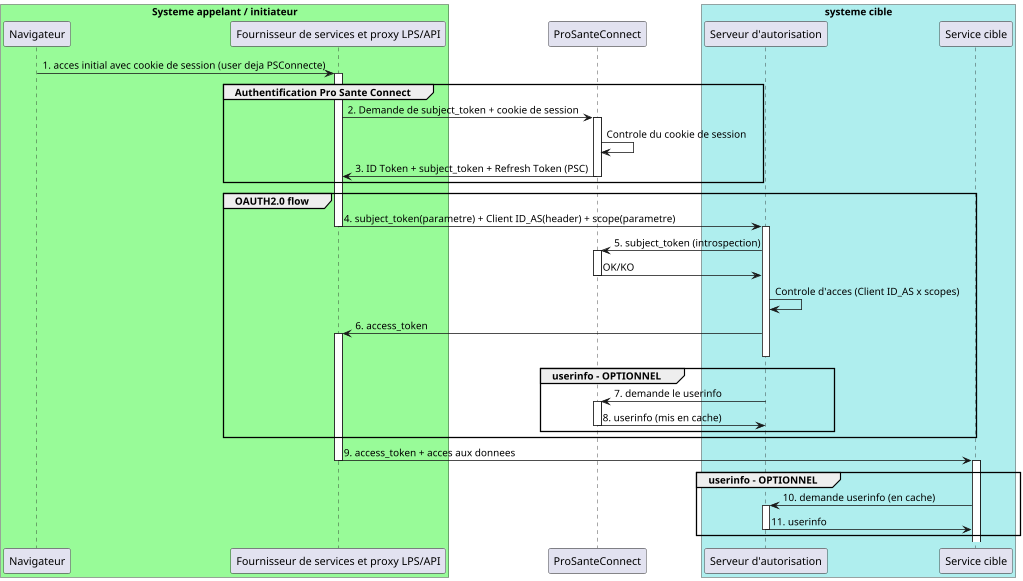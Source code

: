 @startuml
scale 1024*768
box  "Systeme appelant / initiateur" #palegreen
participant "Navigateur" as n
participant "Fournisseur de services et proxy LPS/API" as appserver
end box
participant "ProSanteConnect" as psc
box  "systeme cible" #paleturquoise
participant "Serveur d'autorisation" as AS
participant "Service cible" as API
end box

n->appserver:1. acces initial avec cookie de session (user deja PSConnecte)
	activate appserver
    
    
group Authentification Pro Sante Connect
appserver->psc: 2. Demande de subject_token + cookie de session
	activate psc
psc->psc :Controle du cookie de session
psc->appserver:3. ID Token + subject_token + Refresh Token (PSC)
	deactivate psc
end
    
    
    
    
group OAUTH2.0 flow
appserver -> AS:4. subject_token(parametre) + Client ID_AS(header) + scope(parametre)
	deactivate appserver
    activate AS
AS->psc:5. subject_token (introspection)
	activate psc
psc->AS:OK/KO
	deactivate psc
AS->AS :Controle d'acces (Client ID_AS x scopes)
AS->appserver:6. access_token
	activate appserver
    deactivate AS

group userinfo - OPTIONNEL

AS->psc:7. demande le userinfo
	activate psc
psc->AS: 8. userinfo (mis en cache)
	deactivate psc
end 
end 
appserver->API:9. access_token + acces aux donnees
	deactivate appserver
	activate API

group userinfo - OPTIONNEL
AS<-API:10. demande userinfo (en cache)
	activate AS
AS->API:11. userinfo
	deactivate AS
end

@enduml